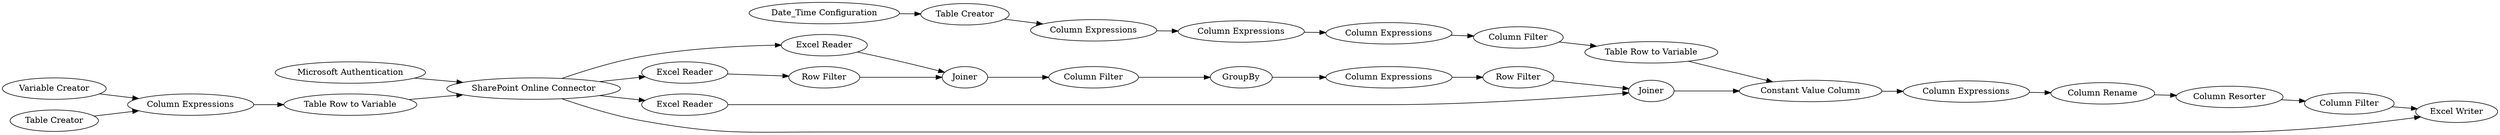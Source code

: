digraph {
	103 -> 126
	99 -> 102
	2 -> 105
	2 -> 99
	2 -> 101
	134 -> 101
	104 -> 125
	119 -> 121
	111 -> 117
	1 -> 2
	125 -> 106
	6 -> 98
	120 -> 134
	117 -> 116
	126 -> 104
	112 -> 111
	114 -> 110
	102 -> 103
	110 -> 112
	118 -> 119
	3 -> 6
	116 -> 118
	121 -> 120
	123 -> 102
	105 -> 106
	106 -> 118
	100 -> 123
	5 -> 6
	2 -> 100
	98 -> 2
	108 -> 114
	103 [label="Column Filter"]
	126 [label=GroupBy]
	108 [label="Date_Time Configuration"]
	105 [label="Excel Reader"]
	121 [label="Column Rename"]
	3 [label="Variable Creator"]
	119 [label="Column Expressions"]
	98 [label="Table Row to Variable"]
	6 [label="Column Expressions"]
	114 [label="Table Creator"]
	110 [label="Column Expressions"]
	123 [label="Row Filter"]
	125 [label="Row Filter"]
	1 [label="Microsoft Authentication"]
	112 [label="Column Expressions"]
	101 [label="Excel Writer"]
	100 [label="Excel Reader"]
	106 [label=Joiner]
	117 [label="Column Filter"]
	134 [label="Column Filter"]
	5 [label="Table Creator"]
	99 [label="Excel Reader"]
	120 [label="Column Resorter"]
	102 [label=Joiner]
	104 [label="Column Expressions"]
	118 [label="Constant Value Column"]
	116 [label="Table Row to Variable"]
	111 [label="Column Expressions"]
	2 [label="SharePoint Online Connector"]
	rankdir=LR
}
